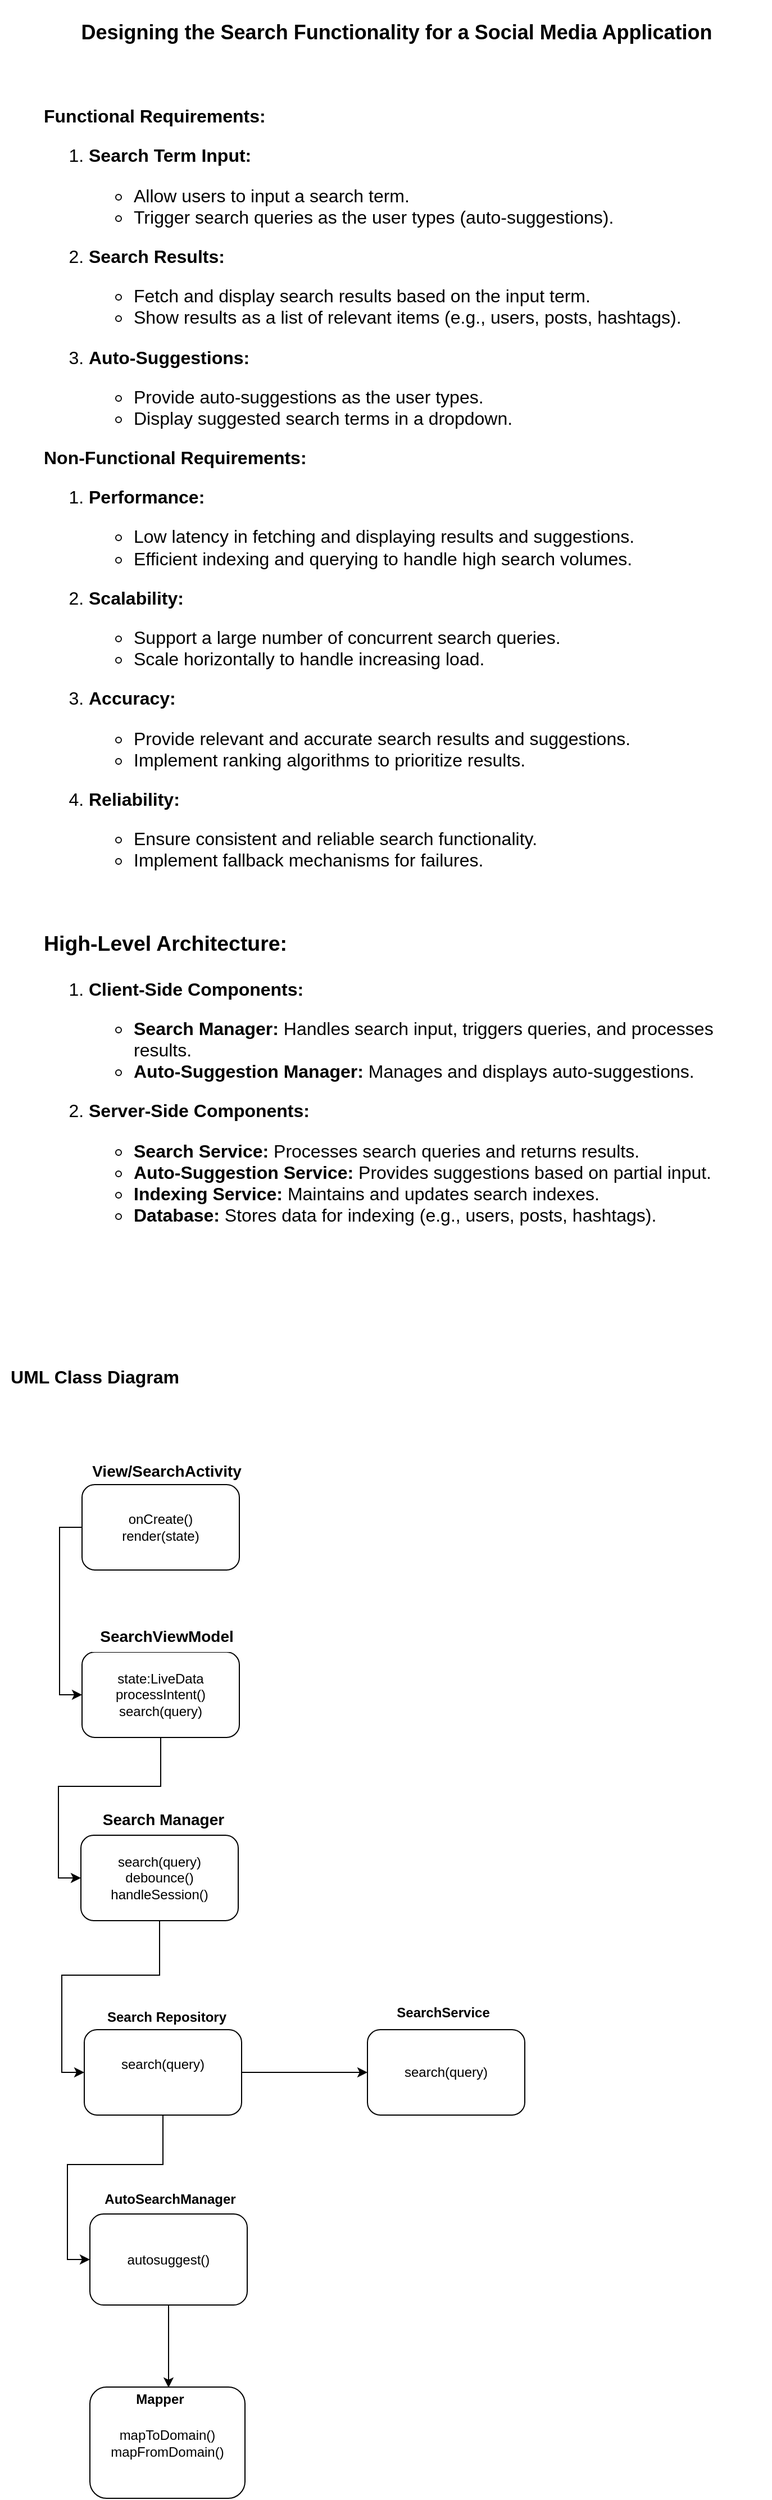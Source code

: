 <mxfile version="24.4.13" type="github">
  <diagram name="Page-1" id="h92sVHRr6hwZS7RC69yp">
    <mxGraphModel dx="1026" dy="998" grid="0" gridSize="10" guides="1" tooltips="1" connect="1" arrows="1" fold="1" page="0" pageScale="1" pageWidth="827" pageHeight="1169" math="0" shadow="0">
      <root>
        <mxCell id="0" />
        <mxCell id="1" parent="0" />
        <mxCell id="BTSxETkFsqKTAE7wOmVA-1" value="&lt;h3 style=&quot;font-size: 18px;&quot;&gt;Designing the Search Functionality for a Social Media Application&lt;/h3&gt;&lt;h4&gt;&lt;/h4&gt;" style="text;html=1;align=center;verticalAlign=middle;whiteSpace=wrap;rounded=0;" vertex="1" parent="1">
          <mxGeometry x="60" y="10" width="610" height="30" as="geometry" />
        </mxCell>
        <mxCell id="BTSxETkFsqKTAE7wOmVA-3" value="&lt;h1 style=&quot;margin-top: 0px; font-size: 16px;&quot;&gt;&lt;br&gt;&lt;/h1&gt;&lt;div&gt;&lt;font style=&quot;font-size: 16px;&quot;&gt;&lt;p&gt;&lt;strong&gt;Functional Requirements:&lt;/strong&gt;&lt;/p&gt;&lt;ol&gt;&lt;li&gt;&lt;p&gt;&lt;strong&gt;Search Term Input:&lt;/strong&gt;&lt;/p&gt;&lt;ul&gt;&lt;li&gt;Allow users to input a search term.&lt;/li&gt;&lt;li&gt;Trigger search queries as the user types (auto-suggestions).&lt;/li&gt;&lt;/ul&gt;&lt;/li&gt;&lt;li&gt;&lt;p&gt;&lt;strong&gt;Search Results:&lt;/strong&gt;&lt;/p&gt;&lt;ul&gt;&lt;li&gt;Fetch and display search results based on the input term.&lt;/li&gt;&lt;li&gt;Show results as a list of relevant items (e.g., users, posts, hashtags).&lt;/li&gt;&lt;/ul&gt;&lt;/li&gt;&lt;li&gt;&lt;p&gt;&lt;strong&gt;Auto-Suggestions:&lt;/strong&gt;&lt;/p&gt;&lt;ul&gt;&lt;li&gt;Provide auto-suggestions as the user types.&lt;/li&gt;&lt;li&gt;Display suggested search terms in a dropdown.&lt;/li&gt;&lt;/ul&gt;&lt;/li&gt;&lt;/ol&gt;&lt;p&gt;&lt;strong&gt;Non-Functional Requirements:&lt;/strong&gt;&lt;/p&gt;&lt;ol&gt;&lt;li&gt;&lt;p&gt;&lt;strong&gt;Performance:&lt;/strong&gt;&lt;/p&gt;&lt;ul&gt;&lt;li&gt;Low latency in fetching and displaying results and suggestions.&lt;/li&gt;&lt;li&gt;Efficient indexing and querying to handle high search volumes.&lt;/li&gt;&lt;/ul&gt;&lt;/li&gt;&lt;li&gt;&lt;p&gt;&lt;strong&gt;Scalability:&lt;/strong&gt;&lt;/p&gt;&lt;ul&gt;&lt;li&gt;Support a large number of concurrent search queries.&lt;/li&gt;&lt;li&gt;Scale horizontally to handle increasing load.&lt;/li&gt;&lt;/ul&gt;&lt;/li&gt;&lt;li&gt;&lt;p&gt;&lt;strong&gt;Accuracy:&lt;/strong&gt;&lt;/p&gt;&lt;ul&gt;&lt;li&gt;Provide relevant and accurate search results and suggestions.&lt;/li&gt;&lt;li&gt;Implement ranking algorithms to prioritize results.&lt;/li&gt;&lt;/ul&gt;&lt;/li&gt;&lt;li&gt;&lt;p&gt;&lt;strong&gt;Reliability:&lt;/strong&gt;&lt;/p&gt;&lt;/li&gt;&lt;ul&gt;&lt;li&gt;Ensure consistent and reliable search functionality.&lt;/li&gt;&lt;li&gt;Implement fallback mechanisms for failures.&lt;/li&gt;&lt;/ul&gt;&lt;/ol&gt;&lt;div&gt;&lt;br&gt;&lt;/div&gt;&lt;div&gt;&lt;h3&gt;High-Level Architecture:&lt;/h3&gt;&lt;ol&gt;&lt;li&gt;&lt;p&gt;&lt;strong&gt;Client-Side Components:&lt;/strong&gt;&lt;/p&gt;&lt;ul&gt;&lt;li&gt;&lt;strong&gt;Search Manager:&lt;/strong&gt; Handles search input, triggers queries, and processes results.&lt;/li&gt;&lt;li&gt;&lt;strong&gt;Auto-Suggestion Manager:&lt;/strong&gt; Manages and displays auto-suggestions.&lt;/li&gt;&lt;/ul&gt;&lt;/li&gt;&lt;li&gt;&lt;p&gt;&lt;strong&gt;Server-Side Components:&lt;/strong&gt;&lt;/p&gt;&lt;ul&gt;&lt;li&gt;&lt;strong&gt;Search Service:&lt;/strong&gt; Processes search queries and returns results.&lt;/li&gt;&lt;li&gt;&lt;strong&gt;Auto-Suggestion Service:&lt;/strong&gt; Provides suggestions based on partial input.&lt;/li&gt;&lt;li&gt;&lt;strong&gt;Indexing Service:&lt;/strong&gt; Maintains and updates search indexes.&lt;/li&gt;&lt;li&gt;&lt;strong&gt;Database:&lt;/strong&gt; Stores data for indexing (e.g., users, posts, hashtags).&lt;/li&gt;&lt;/ul&gt;&lt;/li&gt;&lt;/ol&gt;&lt;h3&gt;&lt;/h3&gt;&lt;/div&gt;&lt;div&gt;&lt;br&gt;&lt;/div&gt;&lt;div&gt;&lt;br&gt;&lt;/div&gt;&lt;div&gt;&lt;br&gt;&lt;/div&gt;&lt;div&gt;&lt;h3&gt;Flow Diagram&lt;br&gt;&lt;/h3&gt;&lt;/div&gt;&lt;div&gt;&lt;br&gt;&lt;/div&gt;&lt;div&gt;&lt;br&gt;&lt;/div&gt;&lt;/font&gt;&lt;/div&gt;&lt;p&gt;&lt;/p&gt;" style="text;html=1;whiteSpace=wrap;overflow=hidden;rounded=0;" vertex="1" parent="1">
          <mxGeometry x="49" y="48" width="649" height="1087" as="geometry" />
        </mxCell>
        <mxCell id="BTSxETkFsqKTAE7wOmVA-9" value="&lt;h3&gt;&lt;font style=&quot;font-size: 16px;&quot;&gt;UML Class Diagram&lt;/font&gt;&lt;/h3&gt;&lt;p&gt;&lt;/p&gt;" style="text;html=1;align=center;verticalAlign=middle;resizable=0;points=[];autosize=1;strokeColor=none;fillColor=none;" vertex="1" parent="1">
          <mxGeometry x="12" y="1191" width="168" height="59" as="geometry" />
        </mxCell>
        <mxCell id="BTSxETkFsqKTAE7wOmVA-19" style="edgeStyle=orthogonalEdgeStyle;rounded=0;orthogonalLoop=1;jettySize=auto;html=1;entryX=0;entryY=0.5;entryDx=0;entryDy=0;exitX=0;exitY=0.5;exitDx=0;exitDy=0;" edge="1" parent="1" source="BTSxETkFsqKTAE7wOmVA-10" target="BTSxETkFsqKTAE7wOmVA-15">
          <mxGeometry relative="1" as="geometry" />
        </mxCell>
        <mxCell id="BTSxETkFsqKTAE7wOmVA-10" value="onCreate()&lt;div&gt;render(state)&lt;/div&gt;" style="rounded=1;whiteSpace=wrap;html=1;" vertex="1" parent="1">
          <mxGeometry x="85" y="1317" width="140" height="76" as="geometry" />
        </mxCell>
        <mxCell id="BTSxETkFsqKTAE7wOmVA-11" value="&lt;b&gt;&lt;font style=&quot;font-size: 14px;&quot;&gt;View/SearchActivity&lt;/font&gt;&lt;/b&gt;" style="text;html=1;align=center;verticalAlign=middle;resizable=0;points=[];autosize=1;strokeColor=none;fillColor=none;" vertex="1" parent="1">
          <mxGeometry x="84" y="1290" width="151" height="29" as="geometry" />
        </mxCell>
        <mxCell id="BTSxETkFsqKTAE7wOmVA-24" style="edgeStyle=orthogonalEdgeStyle;rounded=0;orthogonalLoop=1;jettySize=auto;html=1;entryX=0;entryY=0.5;entryDx=0;entryDy=0;" edge="1" parent="1" source="BTSxETkFsqKTAE7wOmVA-15" target="BTSxETkFsqKTAE7wOmVA-20">
          <mxGeometry relative="1" as="geometry" />
        </mxCell>
        <mxCell id="BTSxETkFsqKTAE7wOmVA-15" value="state:LiveData&lt;div&gt;processIntent()&lt;/div&gt;&lt;div&gt;search(query)&lt;/div&gt;" style="rounded=1;whiteSpace=wrap;html=1;" vertex="1" parent="1">
          <mxGeometry x="85" y="1466" width="140" height="76" as="geometry" />
        </mxCell>
        <mxCell id="BTSxETkFsqKTAE7wOmVA-16" value="&lt;font style=&quot;font-size: 14px;&quot;&gt;SearchViewModel&lt;/font&gt;" style="text;html=1;align=center;verticalAlign=middle;resizable=0;points=[];autosize=1;strokeColor=none;fillColor=default;rounded=0;shadow=0;glass=0;fontStyle=1;textShadow=0;" vertex="1" parent="1">
          <mxGeometry x="94" y="1437" width="131" height="29" as="geometry" />
        </mxCell>
        <mxCell id="BTSxETkFsqKTAE7wOmVA-27" style="edgeStyle=orthogonalEdgeStyle;rounded=0;orthogonalLoop=1;jettySize=auto;html=1;entryX=0;entryY=0.5;entryDx=0;entryDy=0;" edge="1" parent="1" source="BTSxETkFsqKTAE7wOmVA-20" target="BTSxETkFsqKTAE7wOmVA-25">
          <mxGeometry relative="1" as="geometry" />
        </mxCell>
        <mxCell id="BTSxETkFsqKTAE7wOmVA-20" value="&lt;div&gt;search(query)&lt;/div&gt;&lt;div&gt;debounce()&lt;/div&gt;&lt;div&gt;handleSession()&lt;/div&gt;" style="rounded=1;whiteSpace=wrap;html=1;" vertex="1" parent="1">
          <mxGeometry x="84" y="1629" width="140" height="76" as="geometry" />
        </mxCell>
        <mxCell id="BTSxETkFsqKTAE7wOmVA-21" value="&lt;b&gt;&lt;font style=&quot;font-size: 14px;&quot;&gt;Search Manager&lt;/font&gt;&lt;/b&gt;" style="text;html=1;align=center;verticalAlign=middle;resizable=0;points=[];autosize=1;strokeColor=none;fillColor=none;" vertex="1" parent="1">
          <mxGeometry x="94" y="1600" width="126" height="29" as="geometry" />
        </mxCell>
        <mxCell id="BTSxETkFsqKTAE7wOmVA-28" style="edgeStyle=orthogonalEdgeStyle;rounded=0;orthogonalLoop=1;jettySize=auto;html=1;entryX=0;entryY=0.5;entryDx=0;entryDy=0;" edge="1" parent="1" source="BTSxETkFsqKTAE7wOmVA-25" target="BTSxETkFsqKTAE7wOmVA-29">
          <mxGeometry relative="1" as="geometry">
            <mxPoint x="337" y="1790" as="targetPoint" />
          </mxGeometry>
        </mxCell>
        <mxCell id="BTSxETkFsqKTAE7wOmVA-37" style="edgeStyle=orthogonalEdgeStyle;rounded=0;orthogonalLoop=1;jettySize=auto;html=1;entryX=0;entryY=0.5;entryDx=0;entryDy=0;" edge="1" parent="1" source="BTSxETkFsqKTAE7wOmVA-25" target="BTSxETkFsqKTAE7wOmVA-32">
          <mxGeometry relative="1" as="geometry" />
        </mxCell>
        <mxCell id="BTSxETkFsqKTAE7wOmVA-25" value="&lt;div&gt;search(query)&lt;/div&gt;&lt;div&gt;&lt;br&gt;&lt;/div&gt;" style="rounded=1;whiteSpace=wrap;html=1;" vertex="1" parent="1">
          <mxGeometry x="87" y="1802" width="140" height="76" as="geometry" />
        </mxCell>
        <mxCell id="BTSxETkFsqKTAE7wOmVA-26" value="&lt;b&gt;Search Repository&lt;/b&gt;" style="text;html=1;align=center;verticalAlign=middle;resizable=0;points=[];autosize=1;strokeColor=none;fillColor=none;" vertex="1" parent="1">
          <mxGeometry x="98" y="1778" width="124" height="26" as="geometry" />
        </mxCell>
        <mxCell id="BTSxETkFsqKTAE7wOmVA-29" value="&lt;div&gt;search(query)&lt;/div&gt;" style="rounded=1;whiteSpace=wrap;html=1;" vertex="1" parent="1">
          <mxGeometry x="339" y="1802" width="140" height="76" as="geometry" />
        </mxCell>
        <mxCell id="BTSxETkFsqKTAE7wOmVA-30" value="&lt;b&gt;SearchService&lt;/b&gt;" style="text;html=1;align=center;verticalAlign=middle;resizable=0;points=[];autosize=1;strokeColor=none;fillColor=none;" vertex="1" parent="1">
          <mxGeometry x="355" y="1774" width="101" height="26" as="geometry" />
        </mxCell>
        <mxCell id="BTSxETkFsqKTAE7wOmVA-32" value="&lt;div&gt;autosuggest()&lt;/div&gt;" style="rounded=1;whiteSpace=wrap;html=1;" vertex="1" parent="1">
          <mxGeometry x="92" y="1966" width="140" height="81" as="geometry" />
        </mxCell>
        <mxCell id="BTSxETkFsqKTAE7wOmVA-33" value="&lt;b&gt;AutoSearchManager&lt;/b&gt;" style="text;html=1;align=center;verticalAlign=middle;resizable=0;points=[];autosize=1;strokeColor=none;fillColor=none;" vertex="1" parent="1">
          <mxGeometry x="95" y="1940" width="135" height="26" as="geometry" />
        </mxCell>
        <mxCell id="BTSxETkFsqKTAE7wOmVA-34" value="mapToDomain() mapFromDomain()" style="rounded=1;whiteSpace=wrap;html=1;" vertex="1" parent="1">
          <mxGeometry x="92" y="2120" width="138" height="99" as="geometry" />
        </mxCell>
        <mxCell id="BTSxETkFsqKTAE7wOmVA-35" value="&lt;b&gt;Mapper&lt;/b&gt;" style="text;html=1;align=center;verticalAlign=middle;resizable=0;points=[];autosize=1;strokeColor=none;fillColor=none;" vertex="1" parent="1">
          <mxGeometry x="123.5" y="2118" width="61" height="26" as="geometry" />
        </mxCell>
        <mxCell id="BTSxETkFsqKTAE7wOmVA-38" style="edgeStyle=orthogonalEdgeStyle;rounded=0;orthogonalLoop=1;jettySize=auto;html=1;entryX=0.631;entryY=0.096;entryDx=0;entryDy=0;entryPerimeter=0;" edge="1" parent="1" source="BTSxETkFsqKTAE7wOmVA-32" target="BTSxETkFsqKTAE7wOmVA-35">
          <mxGeometry relative="1" as="geometry" />
        </mxCell>
      </root>
    </mxGraphModel>
  </diagram>
</mxfile>
